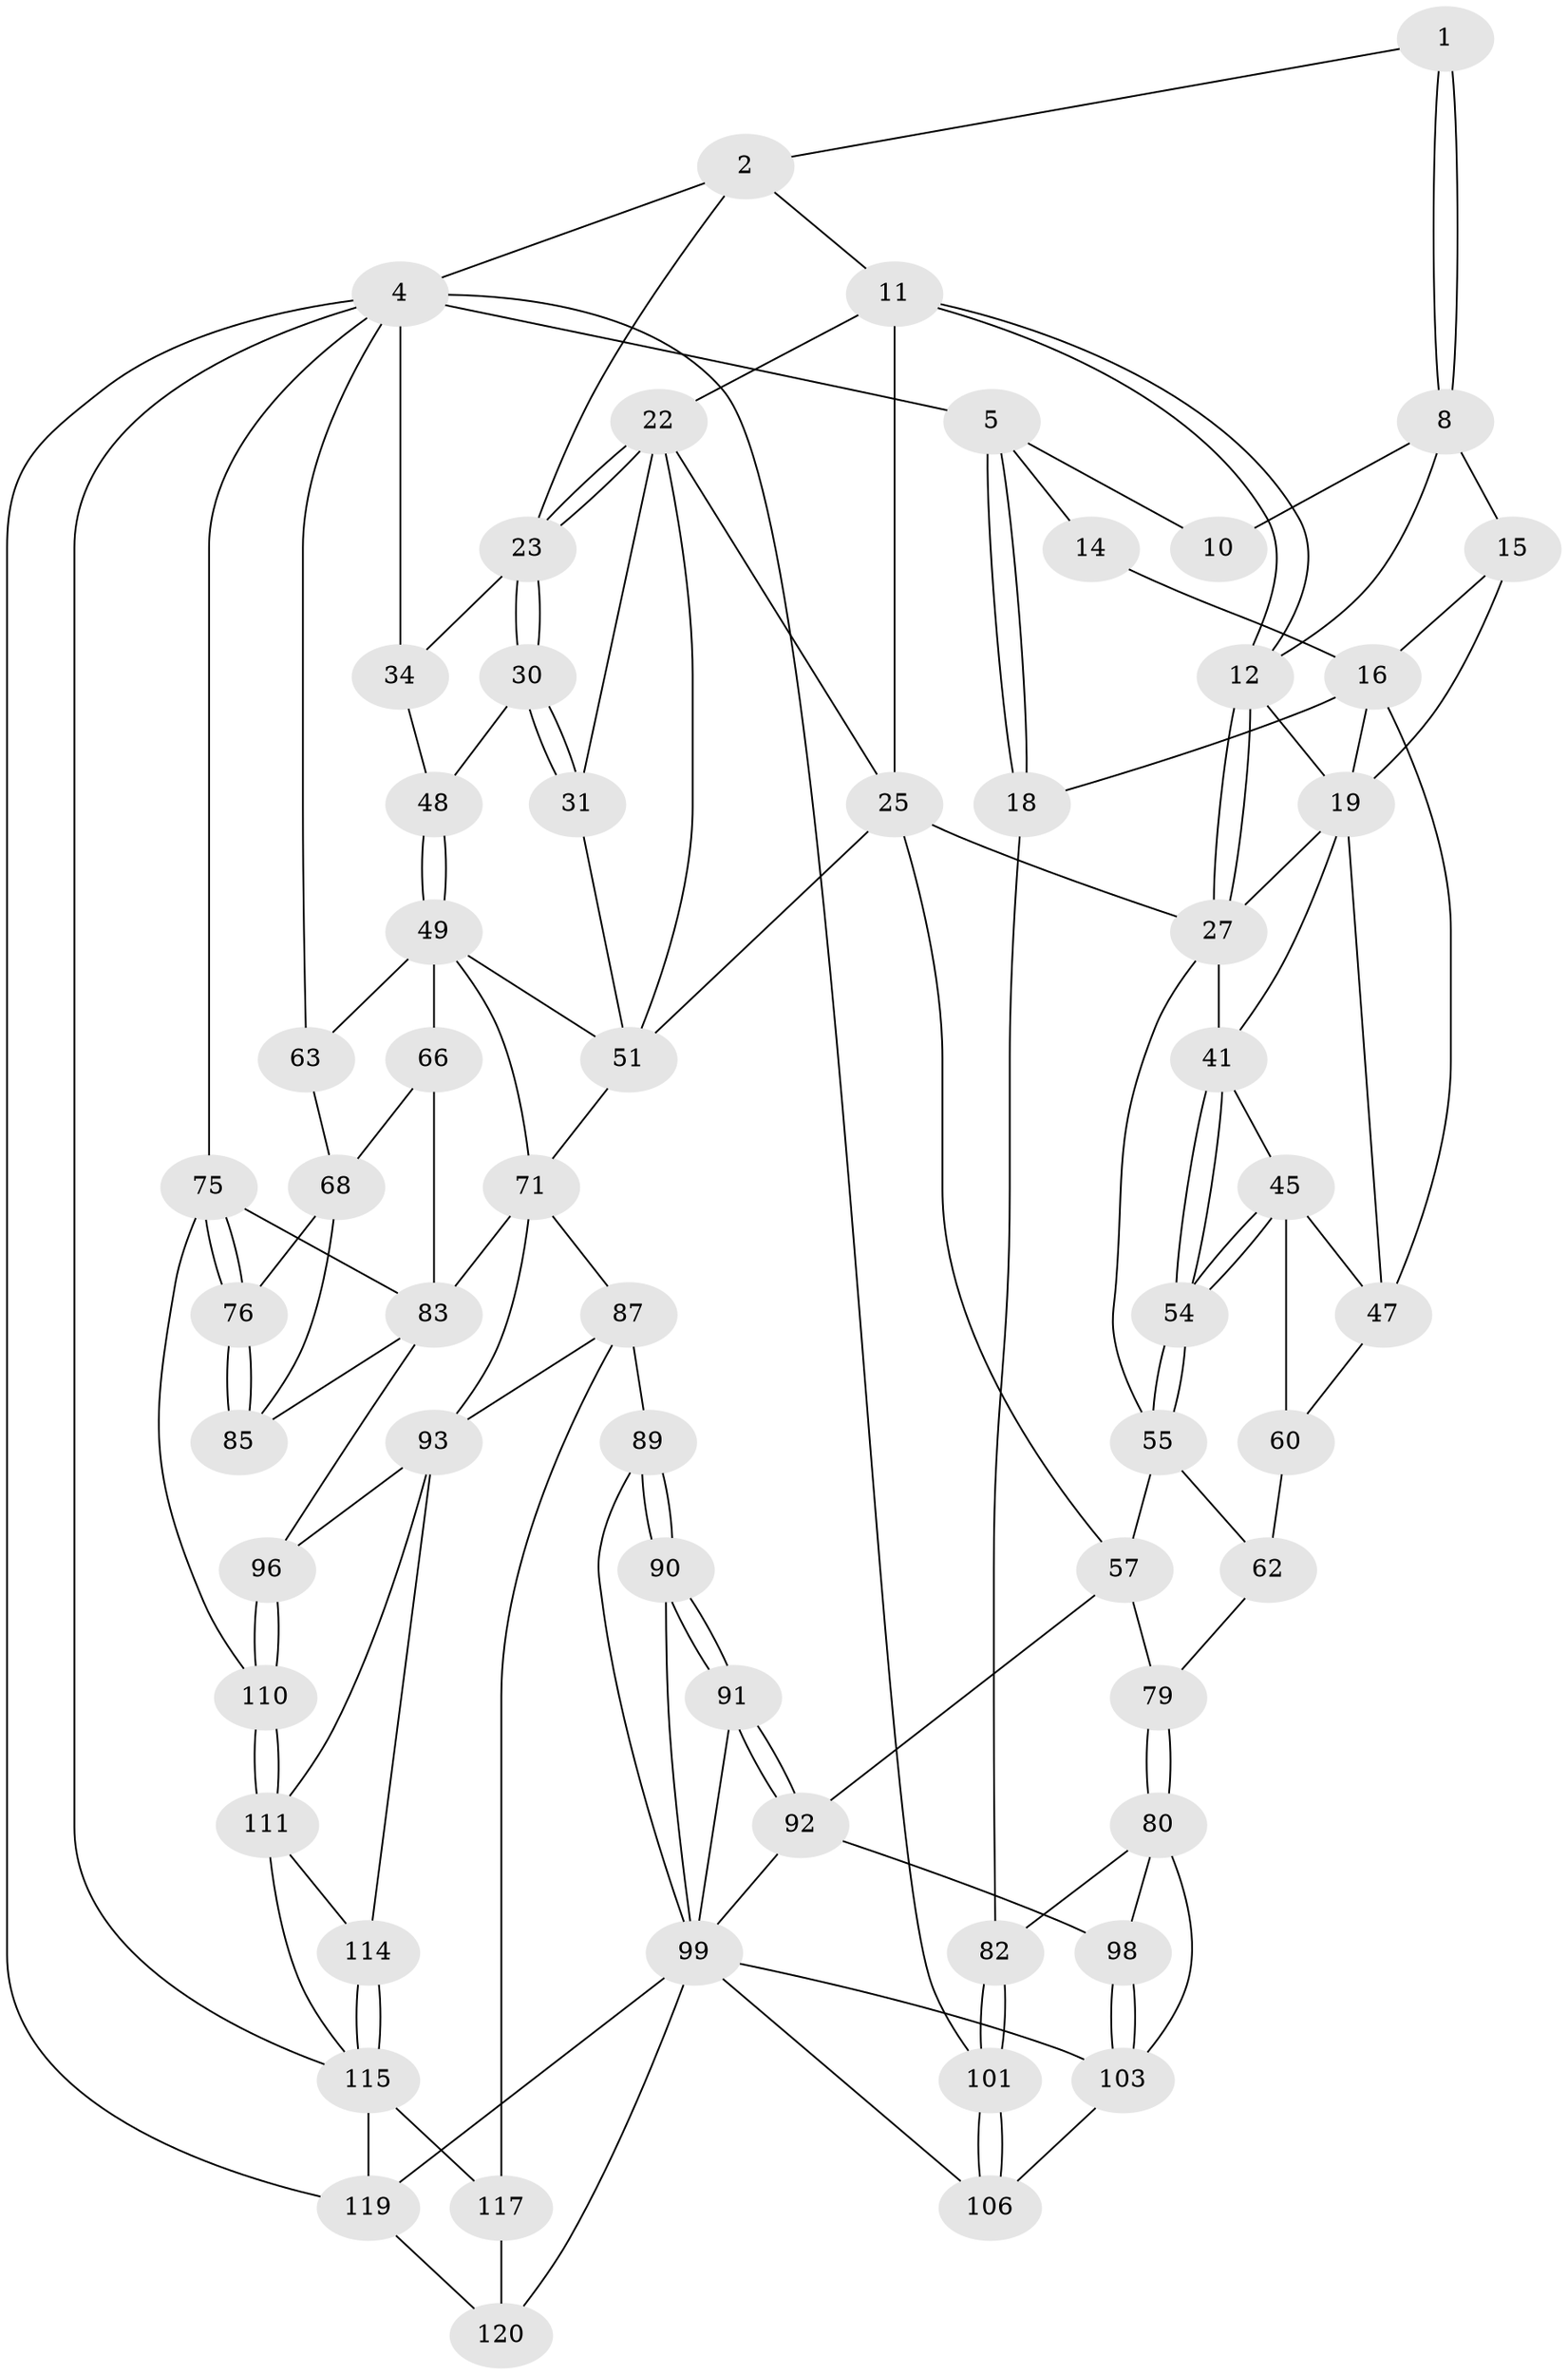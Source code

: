 // original degree distribution, {3: 0.01639344262295082, 4: 0.21311475409836064, 6: 0.19672131147540983, 5: 0.5737704918032787}
// Generated by graph-tools (version 1.1) at 2025/17/03/09/25 04:17:10]
// undirected, 61 vertices, 139 edges
graph export_dot {
graph [start="1"]
  node [color=gray90,style=filled];
  1 [pos="+0.32349884726346223+0"];
  2 [pos="+0.5177337186222025+0",super="+3"];
  4 [pos="+1+0",super="+35+74"];
  5 [pos="+0+0",super="+6"];
  8 [pos="+0.25872109884048183+0.023869970293626554",super="+9"];
  10 [pos="+0.08975922145856767+0.08040779151174261"];
  11 [pos="+0.5382129569789816+0",super="+21"];
  12 [pos="+0.45129685624565624+0.17217838828029575",super="+13"];
  14 [pos="+0.06067244956369092+0.0714331913774619"];
  15 [pos="+0.09977304341923397+0.15890788702053524"];
  16 [pos="+0.03931712434326571+0.1962898010866758",super="+17+38"];
  18 [pos="+0+0.185021077529598",super="+44"];
  19 [pos="+0.25476010830811147+0.17172684094984123",super="+20"];
  22 [pos="+0.6483376278262754+0.12587710494258156",super="+28"];
  23 [pos="+0.7140683192293243+0.14798073985358387",super="+24"];
  25 [pos="+0.4985543035277759+0.27256414602473344",super="+26"];
  27 [pos="+0.4329522756052536+0.23655641407290637",super="+39"];
  30 [pos="+0.7433339639851168+0.2542816452566822",super="+33"];
  31 [pos="+0.6211179696641769+0.2903216626007188"];
  34 [pos="+1+0.12078833183978793"];
  41 [pos="+0.2744136663179123+0.3232060863921452",super="+42"];
  45 [pos="+0.23485043013533496+0.36641252267619323",super="+46"];
  47 [pos="+0.17127921583204828+0.32112291723426056",super="+53"];
  48 [pos="+0.795348526417658+0.33715786222366617"];
  49 [pos="+0.7893773627963208+0.396214946042081",super="+50+65"];
  51 [pos="+0.5900311844736341+0.4132625103713943",super="+52+59"];
  54 [pos="+0.2733703063626733+0.3753658102651139"];
  55 [pos="+0.32241214002748236+0.4441379517592696",super="+58"];
  57 [pos="+0.37299199797487365+0.5295659414980736",super="+78"];
  60 [pos="+0.16930733546301166+0.4053782772785159",super="+61"];
  62 [pos="+0.2844998589601031+0.468113530817735",super="+73"];
  63 [pos="+1+0.36317429984501265",super="+64"];
  66 [pos="+0.7960434421267631+0.45163565603733274",super="+70"];
  68 [pos="+0.9102076705037211+0.5724095417955065",super="+77+69"];
  71 [pos="+0.7184173272934111+0.6171365144256199",super="+72+84"];
  75 [pos="+1+1",super="+105"];
  76 [pos="+1+0.7343536582671014"];
  79 [pos="+0.11039065985955081+0.5701987153554824"];
  80 [pos="+0.07723903464221879+0.6727670130088858",super="+81"];
  82 [pos="+0+0.702326939870824"];
  83 [pos="+0.7814261296647806+0.6304973550542242",super="+86"];
  85 [pos="+0.9267613013332774+0.6934981702954331"];
  87 [pos="+0.5210434650253951+0.7397512584663353",super="+88"];
  89 [pos="+0.40537923483009936+0.8226359379972025"];
  90 [pos="+0.37833674634669245+0.8089071869875307"];
  91 [pos="+0.2803907181768457+0.717577147490025"];
  92 [pos="+0.26145527687248726+0.6306279123986099",super="+97"];
  93 [pos="+0.7520667021596821+0.7817851481958562",super="+94"];
  96 [pos="+0.7906720655118088+0.8080544619455611"];
  98 [pos="+0.09896271182706987+0.6996493445457226"];
  99 [pos="+0.1751263792575818+0.8201952053477148",super="+107+100"];
  101 [pos="+0+1"];
  103 [pos="+0.11551250440022376+0.7487543699719663",super="+104"];
  106 [pos="+0.048984298137794174+0.8196886435389696"];
  110 [pos="+0.7702090547103897+0.9100997363097482"];
  111 [pos="+0.761482085862738+0.9278196625564292",super="+112"];
  114 [pos="+0.5853378304281528+1"];
  115 [pos="+0.5037525021487762+1",super="+116+122"];
  117 [pos="+0.43321148357969524+0.9492775881065187"];
  119 [pos="+0+1",super="+121"];
  120 [pos="+0.25162913558100003+0.9422140159321732"];
  1 -- 2;
  1 -- 8;
  1 -- 8;
  2 -- 11;
  2 -- 4;
  2 -- 23;
  4 -- 5 [weight=2];
  4 -- 34;
  4 -- 63;
  4 -- 101;
  4 -- 119;
  4 -- 75;
  4 -- 115;
  5 -- 18;
  5 -- 18;
  5 -- 10;
  5 -- 14;
  8 -- 10;
  8 -- 15;
  8 -- 12;
  11 -- 12;
  11 -- 12;
  11 -- 25;
  11 -- 22;
  12 -- 27;
  12 -- 27;
  12 -- 19;
  14 -- 16;
  15 -- 16;
  15 -- 19;
  16 -- 18 [weight=2];
  16 -- 19;
  16 -- 47;
  18 -- 82;
  19 -- 41;
  19 -- 47;
  19 -- 27;
  22 -- 23;
  22 -- 23;
  22 -- 25;
  22 -- 51;
  22 -- 31;
  23 -- 30 [weight=2];
  23 -- 30;
  23 -- 34;
  25 -- 27;
  25 -- 57;
  25 -- 51;
  27 -- 41;
  27 -- 55;
  30 -- 31;
  30 -- 31;
  30 -- 48;
  31 -- 51;
  34 -- 48;
  41 -- 54;
  41 -- 54;
  41 -- 45;
  45 -- 54;
  45 -- 54;
  45 -- 60;
  45 -- 47;
  47 -- 60;
  48 -- 49;
  48 -- 49;
  49 -- 66 [weight=2];
  49 -- 51;
  49 -- 71;
  49 -- 63;
  51 -- 71;
  54 -- 55;
  54 -- 55;
  55 -- 57;
  55 -- 62;
  57 -- 92;
  57 -- 79;
  60 -- 62 [weight=2];
  62 -- 79;
  63 -- 68 [weight=2];
  66 -- 83;
  66 -- 68;
  68 -- 76;
  68 -- 85;
  71 -- 87;
  71 -- 83;
  71 -- 93;
  75 -- 76;
  75 -- 76;
  75 -- 83;
  75 -- 110;
  76 -- 85;
  76 -- 85;
  79 -- 80;
  79 -- 80;
  80 -- 98;
  80 -- 82;
  80 -- 103;
  82 -- 101;
  82 -- 101;
  83 -- 96;
  83 -- 85;
  87 -- 89;
  87 -- 117;
  87 -- 93;
  89 -- 90;
  89 -- 90;
  89 -- 99;
  90 -- 91;
  90 -- 91;
  90 -- 99;
  91 -- 92;
  91 -- 92;
  91 -- 99;
  92 -- 98;
  92 -- 99;
  93 -- 96;
  93 -- 114;
  93 -- 111;
  96 -- 110;
  96 -- 110;
  98 -- 103;
  98 -- 103;
  99 -- 106;
  99 -- 119;
  99 -- 120;
  99 -- 103;
  101 -- 106;
  101 -- 106;
  103 -- 106;
  110 -- 111;
  110 -- 111;
  111 -- 115;
  111 -- 114;
  114 -- 115;
  114 -- 115;
  115 -- 117;
  115 -- 119;
  117 -- 120;
  119 -- 120;
}
